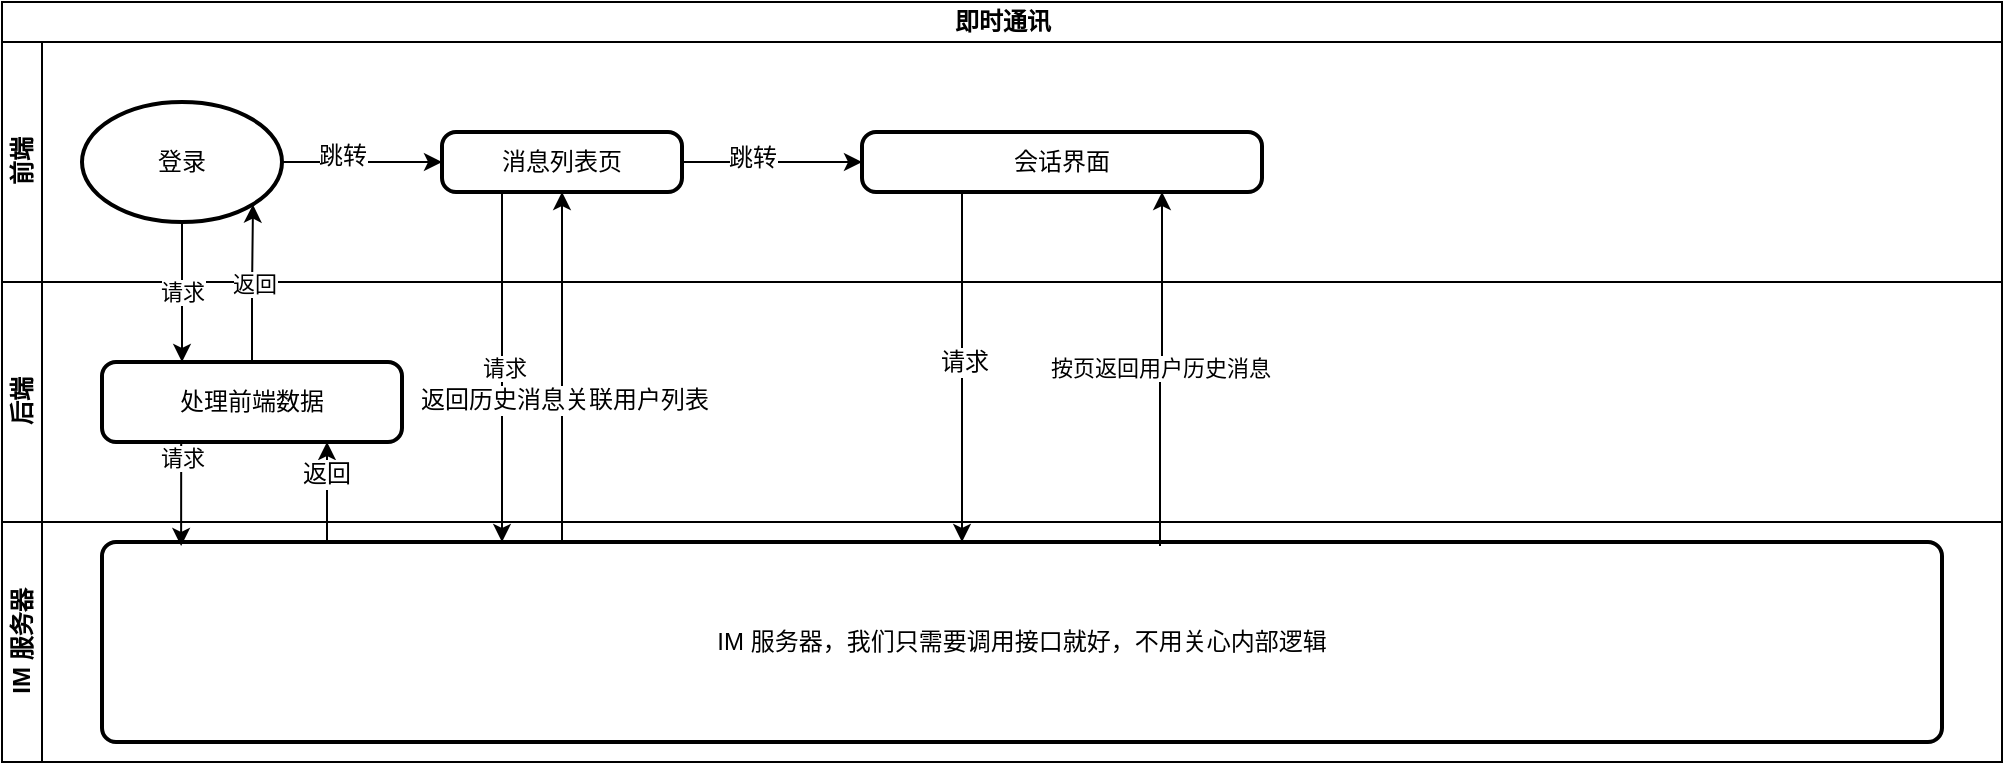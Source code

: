 <mxfile version="10.9.6" type="device"><diagram name="Page-1" id="c7488fd3-1785-93aa-aadb-54a6760d102a"><mxGraphModel dx="1106" dy="830" grid="1" gridSize="10" guides="1" tooltips="1" connect="1" arrows="1" fold="1" page="1" pageScale="1" pageWidth="1100" pageHeight="850" background="#ffffff" math="0" shadow="0"><root><mxCell id="0"/><mxCell id="1" parent="0"/><mxCell id="4FuOzBTurG9vfNOS4oIt-1" value="即时通讯" style="swimlane;html=1;childLayout=stackLayout;resizeParent=1;resizeParentMax=0;horizontal=1;startSize=20;horizontalStack=0;" vertex="1" parent="1"><mxGeometry x="20" y="20" width="1000" height="380" as="geometry"/></mxCell><mxCell id="4FuOzBTurG9vfNOS4oIt-2" value="前端" style="swimlane;html=1;startSize=20;horizontal=0;" vertex="1" parent="4FuOzBTurG9vfNOS4oIt-1"><mxGeometry y="20" width="1000" height="120" as="geometry"/></mxCell><mxCell id="4FuOzBTurG9vfNOS4oIt-5" value="登录" style="strokeWidth=2;html=1;shape=mxgraph.flowchart.start_1;whiteSpace=wrap;" vertex="1" parent="4FuOzBTurG9vfNOS4oIt-2"><mxGeometry x="40" y="30" width="100" height="60" as="geometry"/></mxCell><mxCell id="4FuOzBTurG9vfNOS4oIt-3" value="后端" style="swimlane;html=1;startSize=20;horizontal=0;" vertex="1" parent="4FuOzBTurG9vfNOS4oIt-1"><mxGeometry y="140" width="1000" height="120" as="geometry"/></mxCell><mxCell id="4FuOzBTurG9vfNOS4oIt-9" value="处理前端数据" style="rounded=1;whiteSpace=wrap;html=1;absoluteArcSize=1;arcSize=14;strokeWidth=2;" vertex="1" parent="4FuOzBTurG9vfNOS4oIt-3"><mxGeometry x="50" y="40" width="150" height="40" as="geometry"/></mxCell><mxCell id="4FuOzBTurG9vfNOS4oIt-4" value="IM 服务器" style="swimlane;html=1;startSize=20;horizontal=0;" vertex="1" parent="4FuOzBTurG9vfNOS4oIt-1"><mxGeometry y="260" width="1000" height="120" as="geometry"/></mxCell><mxCell id="4FuOzBTurG9vfNOS4oIt-11" value="IM 服务器，我们只需要调用接口就好，不用关心内部逻辑" style="rounded=1;whiteSpace=wrap;html=1;absoluteArcSize=1;arcSize=14;strokeWidth=2;" vertex="1" parent="4FuOzBTurG9vfNOS4oIt-4"><mxGeometry x="50" y="10" width="920" height="100" as="geometry"/></mxCell><mxCell id="4FuOzBTurG9vfNOS4oIt-10" value="请求" style="edgeStyle=orthogonalEdgeStyle;rounded=0;orthogonalLoop=1;jettySize=auto;html=1;exitX=0.5;exitY=1;exitDx=0;exitDy=0;exitPerimeter=0;" edge="1" parent="4FuOzBTurG9vfNOS4oIt-1" source="4FuOzBTurG9vfNOS4oIt-5"><mxGeometry relative="1" as="geometry"><mxPoint x="90" y="180" as="targetPoint"/><Array as="points"><mxPoint x="90" y="180"/></Array></mxGeometry></mxCell><mxCell id="4FuOzBTurG9vfNOS4oIt-12" value="请求" style="edgeStyle=orthogonalEdgeStyle;rounded=0;orthogonalLoop=1;jettySize=auto;html=1;exitX=0.5;exitY=1;exitDx=0;exitDy=0;entryX=0.043;entryY=0.02;entryDx=0;entryDy=0;entryPerimeter=0;" edge="1" parent="4FuOzBTurG9vfNOS4oIt-1" source="4FuOzBTurG9vfNOS4oIt-9" target="4FuOzBTurG9vfNOS4oIt-11"><mxGeometry relative="1" as="geometry"><Array as="points"><mxPoint x="90" y="220"/></Array></mxGeometry></mxCell><mxCell id="4FuOzBTurG9vfNOS4oIt-13" style="edgeStyle=orthogonalEdgeStyle;rounded=0;orthogonalLoop=1;jettySize=auto;html=1;exitX=0.25;exitY=0;exitDx=0;exitDy=0;entryX=0.75;entryY=1;entryDx=0;entryDy=0;" edge="1" parent="4FuOzBTurG9vfNOS4oIt-1" source="4FuOzBTurG9vfNOS4oIt-11" target="4FuOzBTurG9vfNOS4oIt-9"><mxGeometry relative="1" as="geometry"><mxPoint x="290" y="230" as="targetPoint"/><Array as="points"><mxPoint x="163" y="270"/></Array></mxGeometry></mxCell><mxCell id="4FuOzBTurG9vfNOS4oIt-14" value="返回" style="text;html=1;resizable=0;points=[];align=center;verticalAlign=middle;labelBackgroundColor=#ffffff;" vertex="1" connectable="0" parent="4FuOzBTurG9vfNOS4oIt-13"><mxGeometry x="0.545" y="-22" relative="1" as="geometry"><mxPoint x="-23" y="-22" as="offset"/></mxGeometry></mxCell><mxCell id="4FuOzBTurG9vfNOS4oIt-16" value="返回" style="edgeStyle=orthogonalEdgeStyle;rounded=0;orthogonalLoop=1;jettySize=auto;html=1;exitX=0.5;exitY=0;exitDx=0;exitDy=0;entryX=0.855;entryY=0.855;entryDx=0;entryDy=0;entryPerimeter=0;" edge="1" parent="4FuOzBTurG9vfNOS4oIt-1" source="4FuOzBTurG9vfNOS4oIt-9" target="4FuOzBTurG9vfNOS4oIt-5"><mxGeometry relative="1" as="geometry"/></mxCell><mxCell id="4FuOzBTurG9vfNOS4oIt-19" value="请求" style="edgeStyle=orthogonalEdgeStyle;rounded=0;orthogonalLoop=1;jettySize=auto;html=1;exitX=0.25;exitY=1;exitDx=0;exitDy=0;" edge="1" parent="1" source="4FuOzBTurG9vfNOS4oIt-18"><mxGeometry relative="1" as="geometry"><mxPoint x="270" y="290" as="targetPoint"/></mxGeometry></mxCell><mxCell id="4FuOzBTurG9vfNOS4oIt-23" value="" style="edgeStyle=orthogonalEdgeStyle;rounded=0;orthogonalLoop=1;jettySize=auto;html=1;" edge="1" parent="1" source="4FuOzBTurG9vfNOS4oIt-18" target="4FuOzBTurG9vfNOS4oIt-24"><mxGeometry relative="1" as="geometry"><mxPoint x="440" y="100" as="targetPoint"/></mxGeometry></mxCell><mxCell id="4FuOzBTurG9vfNOS4oIt-25" value="跳转" style="text;html=1;resizable=0;points=[];align=center;verticalAlign=middle;labelBackgroundColor=#ffffff;" vertex="1" connectable="0" parent="4FuOzBTurG9vfNOS4oIt-23"><mxGeometry x="-0.222" y="2" relative="1" as="geometry"><mxPoint as="offset"/></mxGeometry></mxCell><mxCell id="4FuOzBTurG9vfNOS4oIt-18" value="消息列表页" style="rounded=1;whiteSpace=wrap;html=1;absoluteArcSize=1;arcSize=14;strokeWidth=2;" vertex="1" parent="1"><mxGeometry x="240" y="85" width="120" height="30" as="geometry"/></mxCell><mxCell id="4FuOzBTurG9vfNOS4oIt-17" value="" style="edgeStyle=orthogonalEdgeStyle;rounded=0;orthogonalLoop=1;jettySize=auto;html=1;" edge="1" parent="1" source="4FuOzBTurG9vfNOS4oIt-5" target="4FuOzBTurG9vfNOS4oIt-18"><mxGeometry relative="1" as="geometry"><mxPoint x="240" y="100" as="targetPoint"/></mxGeometry></mxCell><mxCell id="4FuOzBTurG9vfNOS4oIt-22" value="跳转" style="text;html=1;resizable=0;points=[];align=center;verticalAlign=middle;labelBackgroundColor=#ffffff;" vertex="1" connectable="0" parent="4FuOzBTurG9vfNOS4oIt-17"><mxGeometry x="-0.25" y="3" relative="1" as="geometry"><mxPoint as="offset"/></mxGeometry></mxCell><mxCell id="4FuOzBTurG9vfNOS4oIt-20" style="edgeStyle=orthogonalEdgeStyle;rounded=0;orthogonalLoop=1;jettySize=auto;html=1;exitX=0.25;exitY=0;exitDx=0;exitDy=0;entryX=0.5;entryY=1;entryDx=0;entryDy=0;" edge="1" parent="1" source="4FuOzBTurG9vfNOS4oIt-11" target="4FuOzBTurG9vfNOS4oIt-18"><mxGeometry relative="1" as="geometry"/></mxCell><mxCell id="4FuOzBTurG9vfNOS4oIt-21" value="返回历史消息关联用户列表" style="text;html=1;resizable=0;points=[];align=center;verticalAlign=middle;labelBackgroundColor=#ffffff;" vertex="1" connectable="0" parent="4FuOzBTurG9vfNOS4oIt-20"><mxGeometry x="-0.189" y="-1" relative="1" as="geometry"><mxPoint as="offset"/></mxGeometry></mxCell><mxCell id="4FuOzBTurG9vfNOS4oIt-26" style="edgeStyle=orthogonalEdgeStyle;rounded=0;orthogonalLoop=1;jettySize=auto;html=1;exitX=0.25;exitY=1;exitDx=0;exitDy=0;" edge="1" parent="1" source="4FuOzBTurG9vfNOS4oIt-24"><mxGeometry relative="1" as="geometry"><mxPoint x="500" y="290" as="targetPoint"/></mxGeometry></mxCell><mxCell id="4FuOzBTurG9vfNOS4oIt-27" value="请求" style="text;html=1;resizable=0;points=[];align=center;verticalAlign=middle;labelBackgroundColor=#ffffff;" vertex="1" connectable="0" parent="4FuOzBTurG9vfNOS4oIt-26"><mxGeometry x="-0.029" y="1" relative="1" as="geometry"><mxPoint as="offset"/></mxGeometry></mxCell><mxCell id="4FuOzBTurG9vfNOS4oIt-24" value="会话界面" style="rounded=1;whiteSpace=wrap;html=1;absoluteArcSize=1;arcSize=14;strokeWidth=2;" vertex="1" parent="1"><mxGeometry x="450" y="85" width="200" height="30" as="geometry"/></mxCell><mxCell id="4FuOzBTurG9vfNOS4oIt-28" value="按页返回用户历史消息" style="edgeStyle=orthogonalEdgeStyle;rounded=0;orthogonalLoop=1;jettySize=auto;html=1;exitX=0.575;exitY=0.02;exitDx=0;exitDy=0;entryX=0.75;entryY=1;entryDx=0;entryDy=0;exitPerimeter=0;" edge="1" parent="1" source="4FuOzBTurG9vfNOS4oIt-11" target="4FuOzBTurG9vfNOS4oIt-24"><mxGeometry relative="1" as="geometry"/></mxCell></root></mxGraphModel></diagram></mxfile>